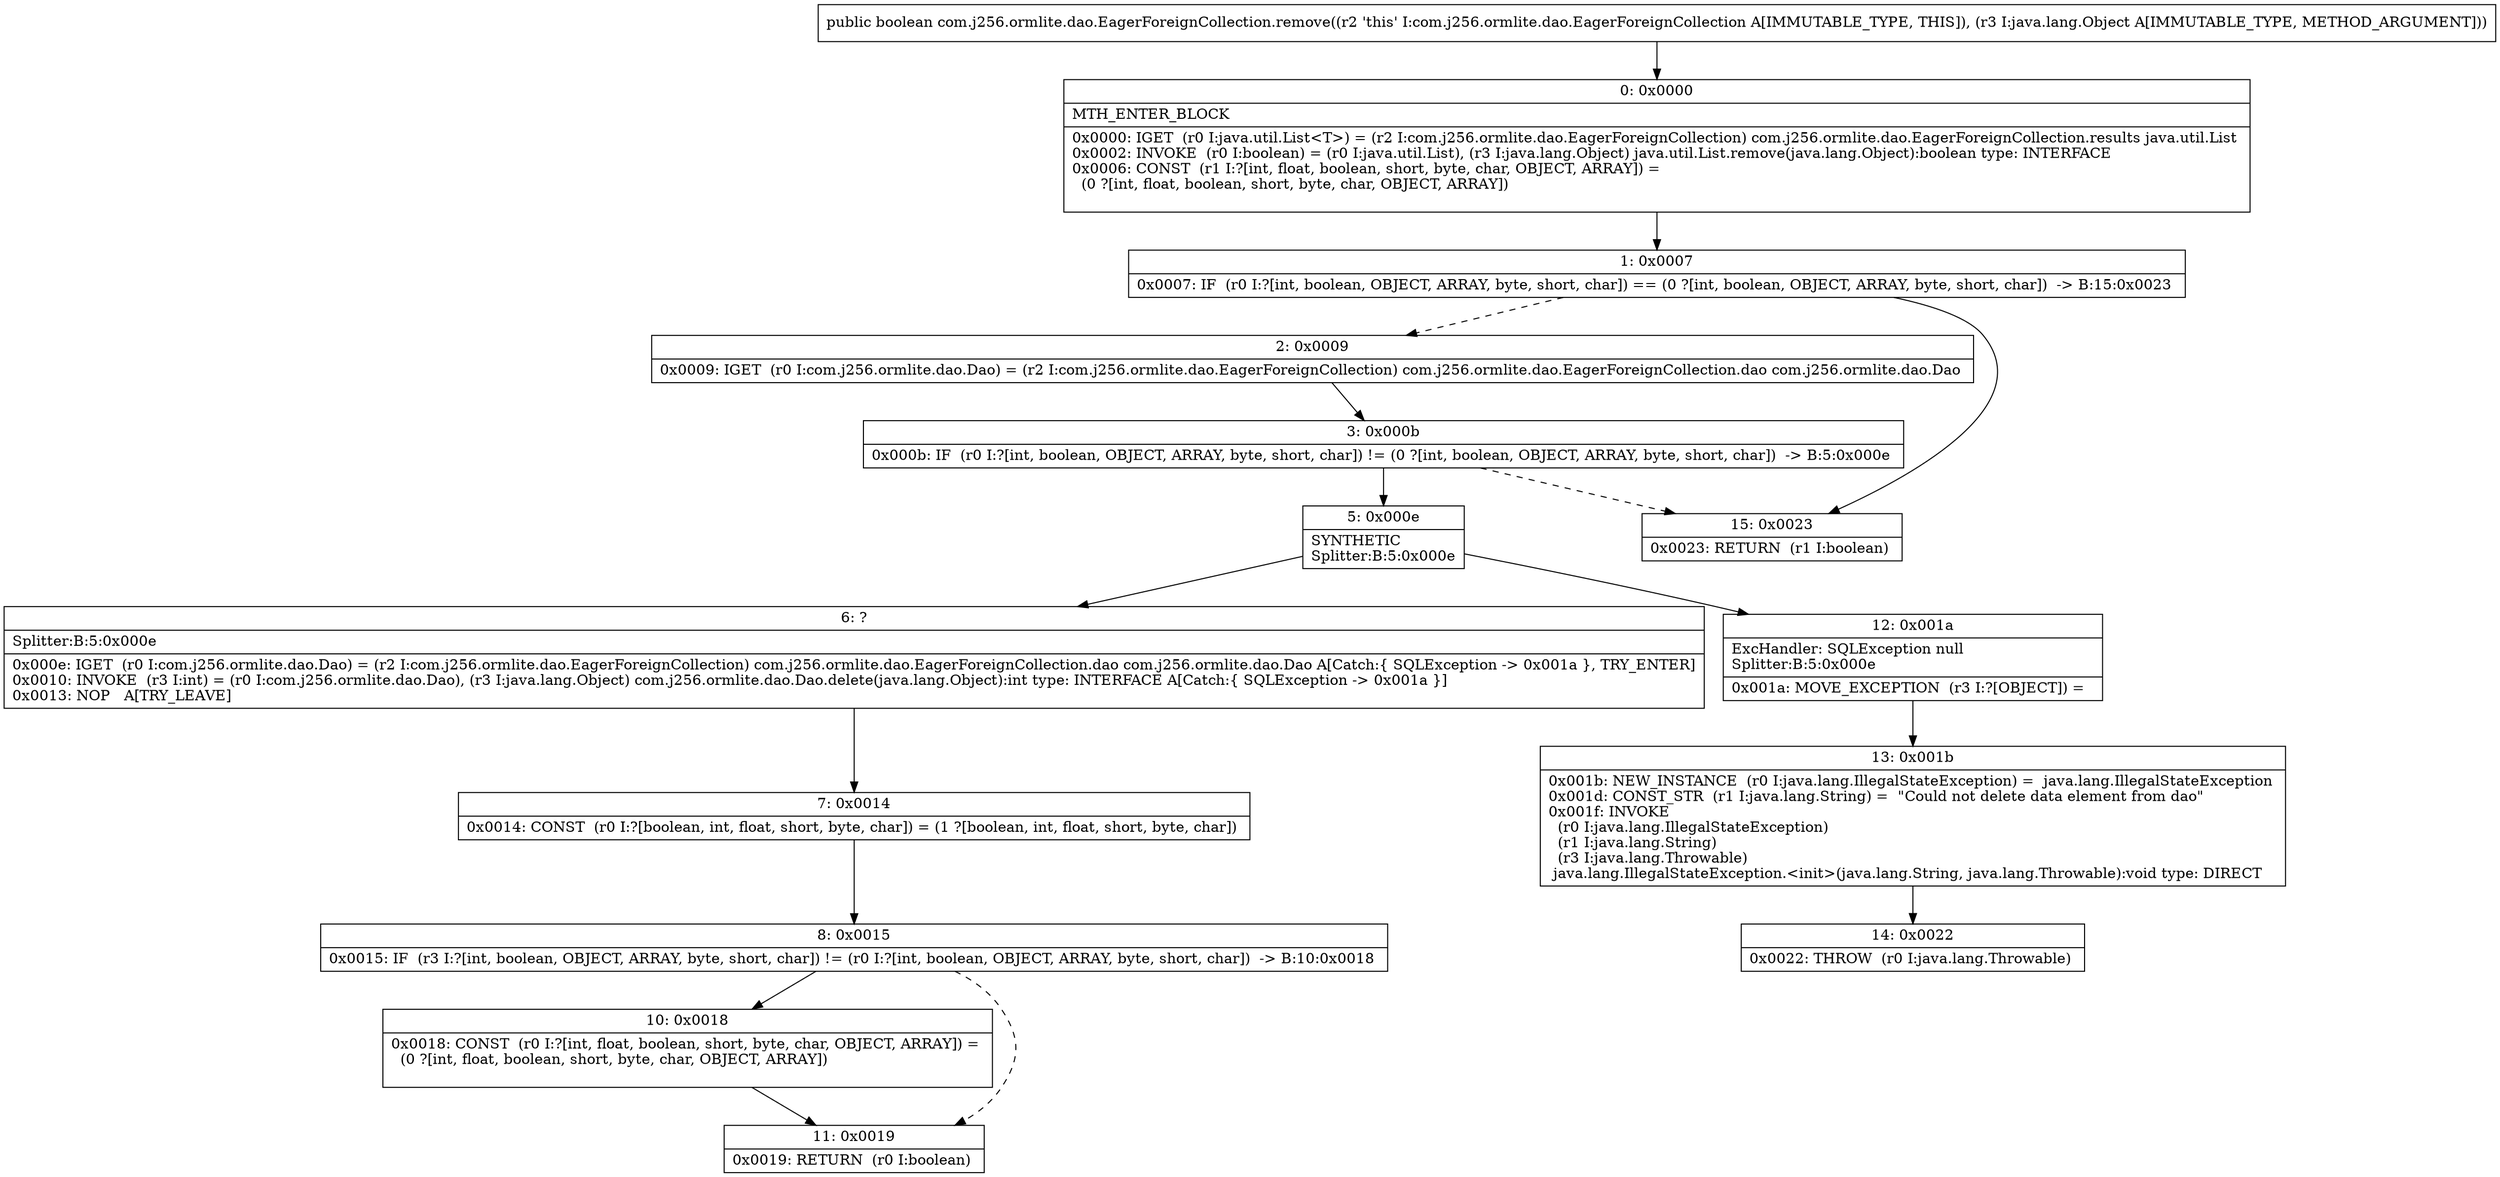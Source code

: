 digraph "CFG forcom.j256.ormlite.dao.EagerForeignCollection.remove(Ljava\/lang\/Object;)Z" {
Node_0 [shape=record,label="{0\:\ 0x0000|MTH_ENTER_BLOCK\l|0x0000: IGET  (r0 I:java.util.List\<T\>) = (r2 I:com.j256.ormlite.dao.EagerForeignCollection) com.j256.ormlite.dao.EagerForeignCollection.results java.util.List \l0x0002: INVOKE  (r0 I:boolean) = (r0 I:java.util.List), (r3 I:java.lang.Object) java.util.List.remove(java.lang.Object):boolean type: INTERFACE \l0x0006: CONST  (r1 I:?[int, float, boolean, short, byte, char, OBJECT, ARRAY]) = \l  (0 ?[int, float, boolean, short, byte, char, OBJECT, ARRAY])\l \l}"];
Node_1 [shape=record,label="{1\:\ 0x0007|0x0007: IF  (r0 I:?[int, boolean, OBJECT, ARRAY, byte, short, char]) == (0 ?[int, boolean, OBJECT, ARRAY, byte, short, char])  \-\> B:15:0x0023 \l}"];
Node_2 [shape=record,label="{2\:\ 0x0009|0x0009: IGET  (r0 I:com.j256.ormlite.dao.Dao) = (r2 I:com.j256.ormlite.dao.EagerForeignCollection) com.j256.ormlite.dao.EagerForeignCollection.dao com.j256.ormlite.dao.Dao \l}"];
Node_3 [shape=record,label="{3\:\ 0x000b|0x000b: IF  (r0 I:?[int, boolean, OBJECT, ARRAY, byte, short, char]) != (0 ?[int, boolean, OBJECT, ARRAY, byte, short, char])  \-\> B:5:0x000e \l}"];
Node_5 [shape=record,label="{5\:\ 0x000e|SYNTHETIC\lSplitter:B:5:0x000e\l}"];
Node_6 [shape=record,label="{6\:\ ?|Splitter:B:5:0x000e\l|0x000e: IGET  (r0 I:com.j256.ormlite.dao.Dao) = (r2 I:com.j256.ormlite.dao.EagerForeignCollection) com.j256.ormlite.dao.EagerForeignCollection.dao com.j256.ormlite.dao.Dao A[Catch:\{ SQLException \-\> 0x001a \}, TRY_ENTER]\l0x0010: INVOKE  (r3 I:int) = (r0 I:com.j256.ormlite.dao.Dao), (r3 I:java.lang.Object) com.j256.ormlite.dao.Dao.delete(java.lang.Object):int type: INTERFACE A[Catch:\{ SQLException \-\> 0x001a \}]\l0x0013: NOP   A[TRY_LEAVE]\l}"];
Node_7 [shape=record,label="{7\:\ 0x0014|0x0014: CONST  (r0 I:?[boolean, int, float, short, byte, char]) = (1 ?[boolean, int, float, short, byte, char]) \l}"];
Node_8 [shape=record,label="{8\:\ 0x0015|0x0015: IF  (r3 I:?[int, boolean, OBJECT, ARRAY, byte, short, char]) != (r0 I:?[int, boolean, OBJECT, ARRAY, byte, short, char])  \-\> B:10:0x0018 \l}"];
Node_10 [shape=record,label="{10\:\ 0x0018|0x0018: CONST  (r0 I:?[int, float, boolean, short, byte, char, OBJECT, ARRAY]) = \l  (0 ?[int, float, boolean, short, byte, char, OBJECT, ARRAY])\l \l}"];
Node_11 [shape=record,label="{11\:\ 0x0019|0x0019: RETURN  (r0 I:boolean) \l}"];
Node_12 [shape=record,label="{12\:\ 0x001a|ExcHandler: SQLException null\lSplitter:B:5:0x000e\l|0x001a: MOVE_EXCEPTION  (r3 I:?[OBJECT]) =  \l}"];
Node_13 [shape=record,label="{13\:\ 0x001b|0x001b: NEW_INSTANCE  (r0 I:java.lang.IllegalStateException) =  java.lang.IllegalStateException \l0x001d: CONST_STR  (r1 I:java.lang.String) =  \"Could not delete data element from dao\" \l0x001f: INVOKE  \l  (r0 I:java.lang.IllegalStateException)\l  (r1 I:java.lang.String)\l  (r3 I:java.lang.Throwable)\l java.lang.IllegalStateException.\<init\>(java.lang.String, java.lang.Throwable):void type: DIRECT \l}"];
Node_14 [shape=record,label="{14\:\ 0x0022|0x0022: THROW  (r0 I:java.lang.Throwable) \l}"];
Node_15 [shape=record,label="{15\:\ 0x0023|0x0023: RETURN  (r1 I:boolean) \l}"];
MethodNode[shape=record,label="{public boolean com.j256.ormlite.dao.EagerForeignCollection.remove((r2 'this' I:com.j256.ormlite.dao.EagerForeignCollection A[IMMUTABLE_TYPE, THIS]), (r3 I:java.lang.Object A[IMMUTABLE_TYPE, METHOD_ARGUMENT])) }"];
MethodNode -> Node_0;
Node_0 -> Node_1;
Node_1 -> Node_2[style=dashed];
Node_1 -> Node_15;
Node_2 -> Node_3;
Node_3 -> Node_5;
Node_3 -> Node_15[style=dashed];
Node_5 -> Node_6;
Node_5 -> Node_12;
Node_6 -> Node_7;
Node_7 -> Node_8;
Node_8 -> Node_10;
Node_8 -> Node_11[style=dashed];
Node_10 -> Node_11;
Node_12 -> Node_13;
Node_13 -> Node_14;
}

